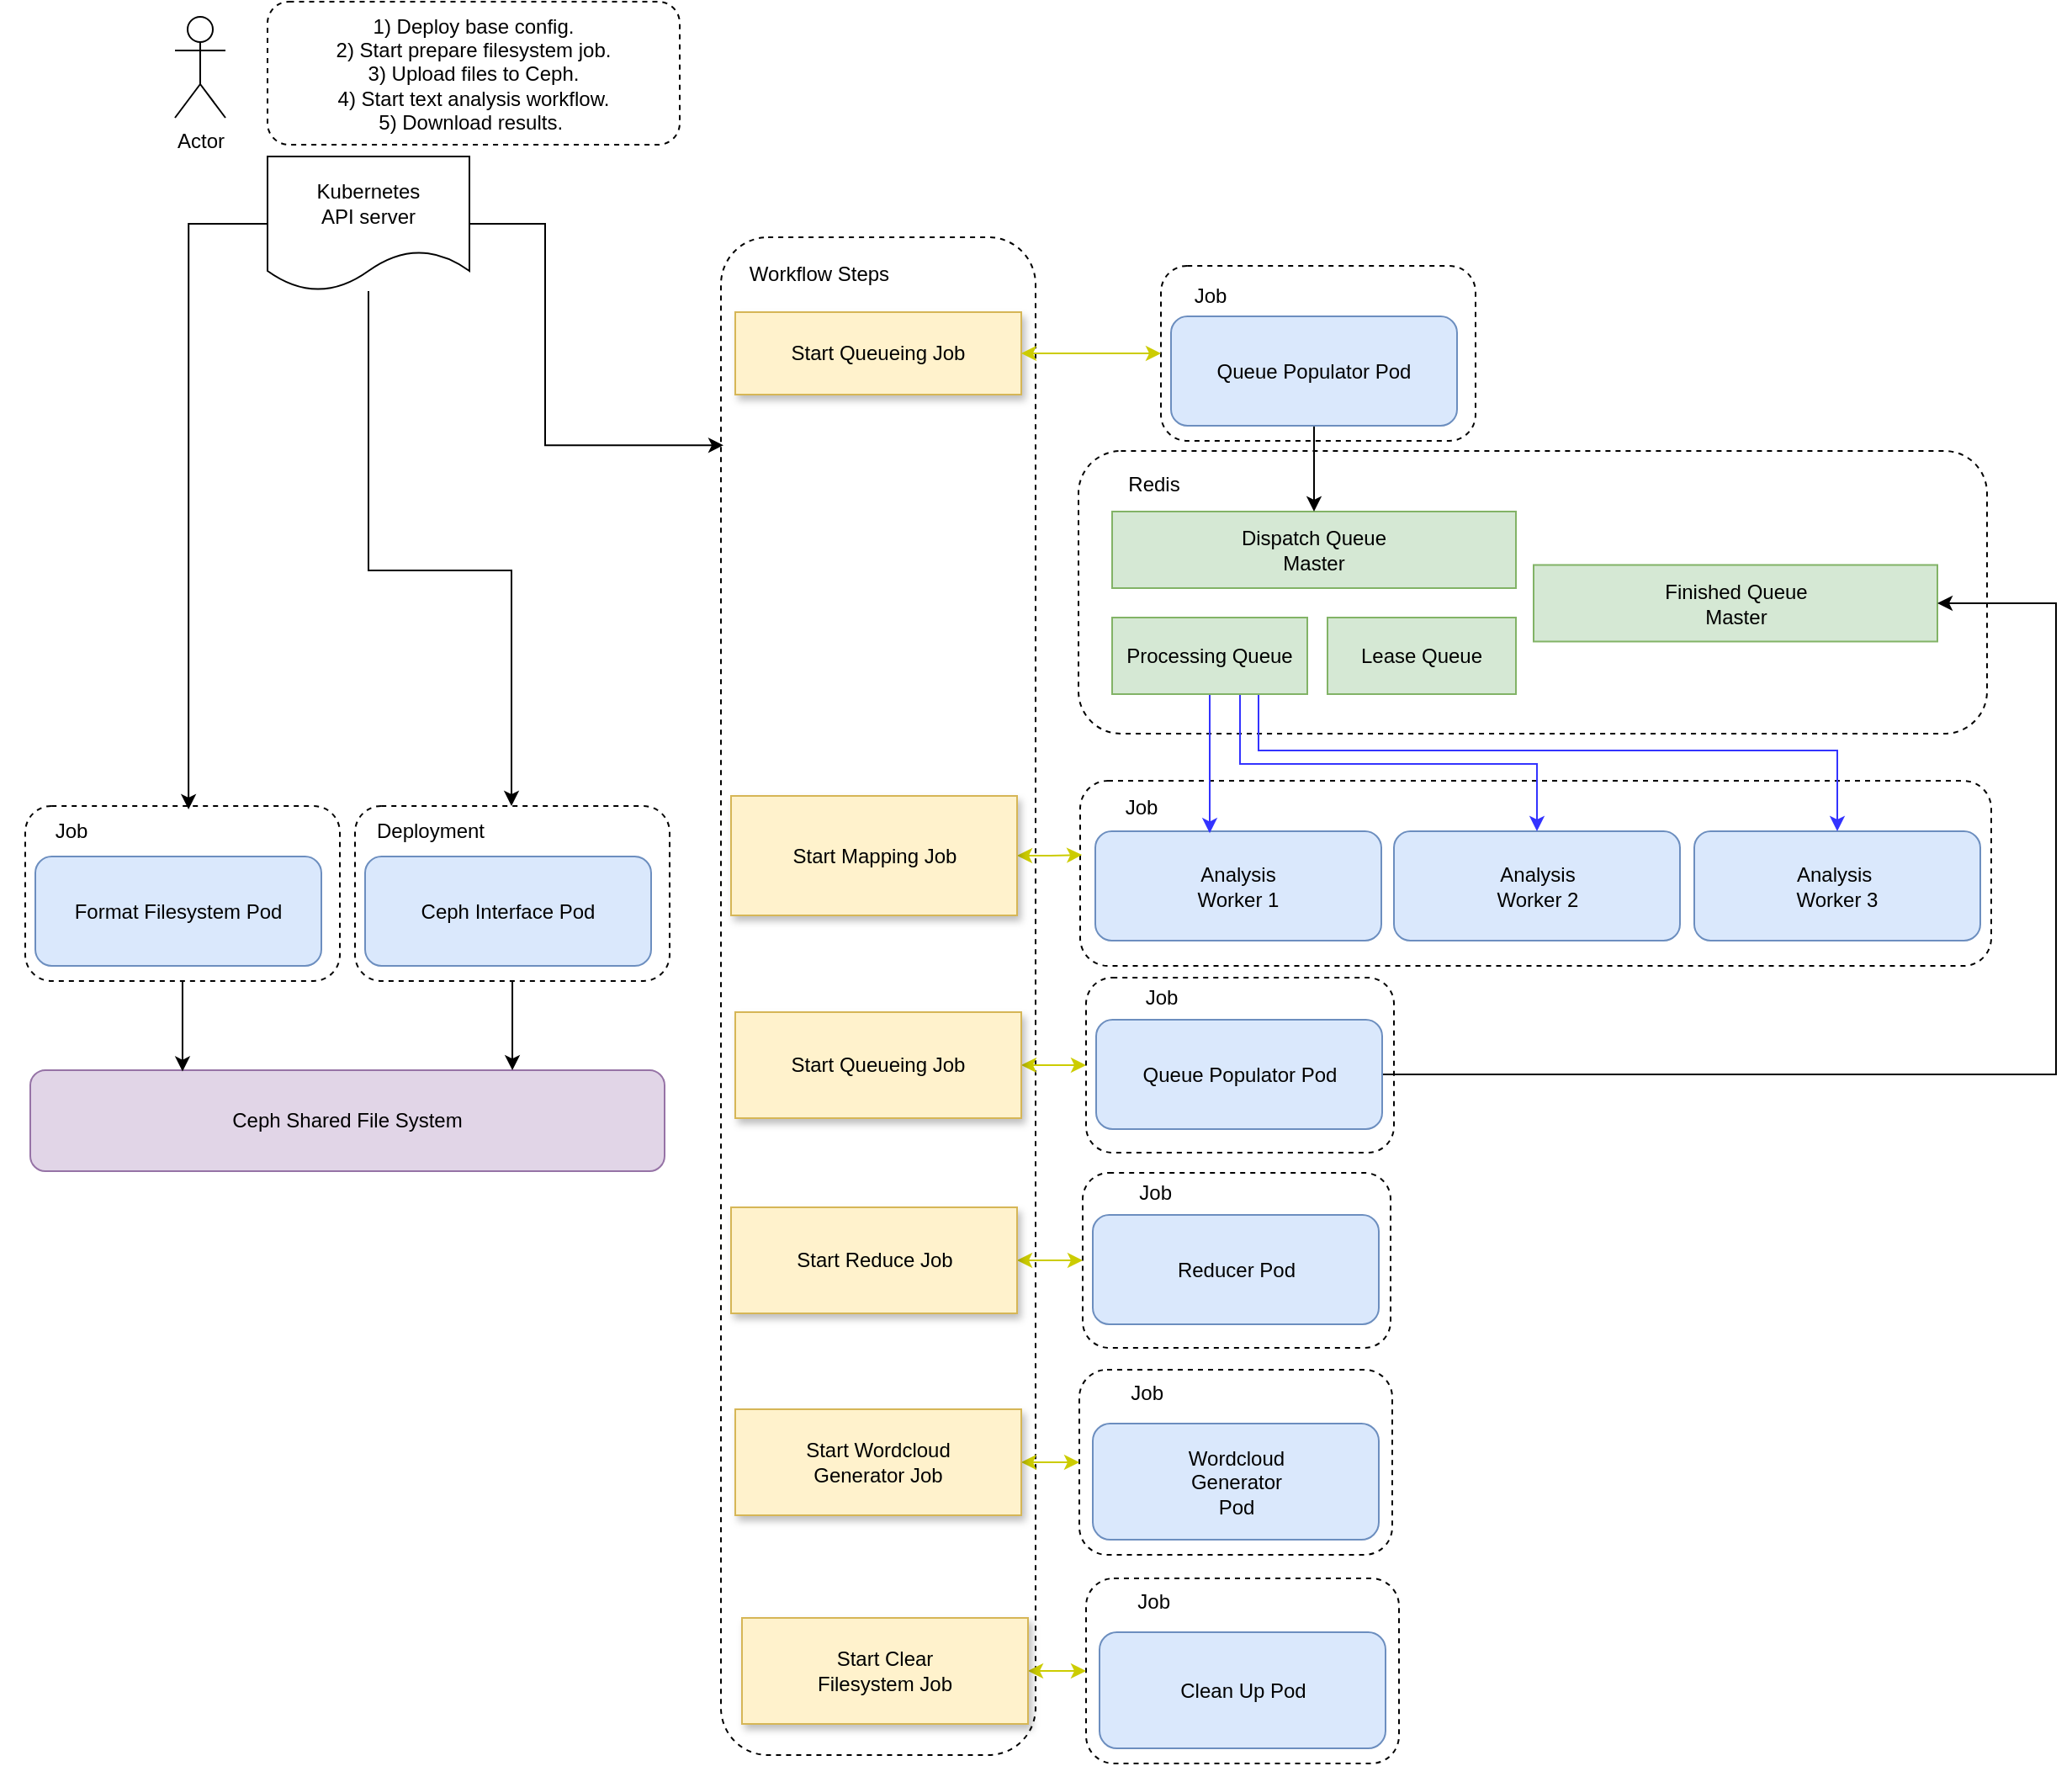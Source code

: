 <mxfile version="13.0.3" type="device"><diagram id="hw8OIMgTD3fqn-eZlIXO" name="Page-1"><mxGraphModel dx="3201" dy="1174" grid="0" gridSize="10" guides="1" tooltips="1" connect="1" arrows="1" fold="1" page="1" pageScale="1" pageWidth="827" pageHeight="1169" math="0" shadow="0"><root><mxCell id="0"/><mxCell id="1" parent="0"/><mxCell id="SoJZPFjFVixbkQtf42Fm-85" value="" style="rounded=1;whiteSpace=wrap;html=1;fillColor=none;dashed=1;" parent="1" vertex="1"><mxGeometry x="-567" y="512" width="187" height="104" as="geometry"/></mxCell><mxCell id="ebKSLEoR_j6pasOLlG8V-31" value="" style="rounded=1;whiteSpace=wrap;html=1;fillColor=none;dashed=1;" parent="1" vertex="1"><mxGeometry x="60" y="497" width="541.5" height="110" as="geometry"/></mxCell><mxCell id="ebKSLEoR_j6pasOLlG8V-30" value="Job " style="text;html=1;strokeColor=none;fillColor=none;align=center;verticalAlign=middle;whiteSpace=wrap;rounded=0;" parent="1" vertex="1"><mxGeometry x="53.5" y="503" width="85" height="20" as="geometry"/></mxCell><mxCell id="ebKSLEoR_j6pasOLlG8V-114" value="" style="rounded=1;whiteSpace=wrap;html=1;fillColor=none;dashed=1;" parent="1" vertex="1"><mxGeometry x="59.5" y="847" width="186" height="110" as="geometry"/></mxCell><mxCell id="ebKSLEoR_j6pasOLlG8V-7" value="" style="rounded=1;whiteSpace=wrap;html=1;fillColor=none;dashed=1;" parent="1" vertex="1"><mxGeometry x="59" y="301" width="540" height="168" as="geometry"/></mxCell><mxCell id="ebKSLEoR_j6pasOLlG8V-101" value="" style="rounded=1;whiteSpace=wrap;html=1;fillColor=none;dashed=1;" parent="1" vertex="1"><mxGeometry x="61.5" y="730" width="183" height="104" as="geometry"/></mxCell><mxCell id="ebKSLEoR_j6pasOLlG8V-85" value="" style="rounded=1;whiteSpace=wrap;html=1;fillColor=none;dashed=1;" parent="1" vertex="1"><mxGeometry x="-153.5" y="174" width="187" height="902" as="geometry"/></mxCell><mxCell id="ebKSLEoR_j6pasOLlG8V-4" value="Analysis &lt;br&gt;Worker 1" style="rounded=1;whiteSpace=wrap;html=1;fillColor=#dae8fc;strokeColor=#6c8ebf;" parent="1" vertex="1"><mxGeometry x="69" y="527" width="170" height="65" as="geometry"/></mxCell><mxCell id="ebKSLEoR_j6pasOLlG8V-5" value="&amp;nbsp;Analysis&amp;nbsp;&lt;br&gt;Worker 2" style="rounded=1;whiteSpace=wrap;html=1;fillColor=#dae8fc;strokeColor=#6c8ebf;" parent="1" vertex="1"><mxGeometry x="246.5" y="527" width="170" height="65" as="geometry"/></mxCell><mxCell id="ebKSLEoR_j6pasOLlG8V-6" value="Analysis&amp;nbsp;&lt;br&gt;Worker 3" style="rounded=1;whiteSpace=wrap;html=1;fillColor=#dae8fc;strokeColor=#6c8ebf;" parent="1" vertex="1"><mxGeometry x="425" y="527" width="170" height="65" as="geometry"/></mxCell><mxCell id="ebKSLEoR_j6pasOLlG8V-8" value="Ceph Shared File System" style="rounded=1;whiteSpace=wrap;html=1;fillColor=#e1d5e7;strokeColor=#9673a6;" parent="1" vertex="1"><mxGeometry x="-564" y="669" width="377" height="60" as="geometry"/></mxCell><mxCell id="ebKSLEoR_j6pasOLlG8V-17" value="Redis" style="text;html=1;strokeColor=none;fillColor=none;align=center;verticalAlign=middle;whiteSpace=wrap;rounded=0;" parent="1" vertex="1"><mxGeometry x="53.5" y="301" width="100" height="40" as="geometry"/></mxCell><mxCell id="ebKSLEoR_j6pasOLlG8V-24" style="edgeStyle=orthogonalEdgeStyle;rounded=0;orthogonalLoop=1;jettySize=auto;html=1;entryX=0.5;entryY=0;entryDx=0;entryDy=0;strokeColor=#3333FF;exitX=0.5;exitY=1;exitDx=0;exitDy=0;" parent="1" source="SoJZPFjFVixbkQtf42Fm-1" target="ebKSLEoR_j6pasOLlG8V-5" edge="1"><mxGeometry relative="1" as="geometry"><Array as="points"><mxPoint x="155" y="445"/><mxPoint x="155" y="487"/><mxPoint x="331" y="487"/></Array><mxPoint x="199" y="399.5" as="sourcePoint"/></mxGeometry></mxCell><mxCell id="ebKSLEoR_j6pasOLlG8V-25" style="edgeStyle=orthogonalEdgeStyle;rounded=0;orthogonalLoop=1;jettySize=auto;html=1;entryX=0.5;entryY=0;entryDx=0;entryDy=0;exitX=0.75;exitY=1;exitDx=0;exitDy=0;strokeColor=#3333FF;" parent="1" source="SoJZPFjFVixbkQtf42Fm-1" target="ebKSLEoR_j6pasOLlG8V-6" edge="1"><mxGeometry relative="1" as="geometry"><mxPoint x="280" y="399.5" as="sourcePoint"/><Array as="points"><mxPoint x="166" y="479"/><mxPoint x="510" y="479"/></Array></mxGeometry></mxCell><mxCell id="ebKSLEoR_j6pasOLlG8V-19" value="Finished Queue&lt;br&gt;Master" style="rounded=0;whiteSpace=wrap;html=1;fillColor=#d5e8d4;strokeColor=#82b366;" parent="1" vertex="1"><mxGeometry x="329.5" y="368.75" width="240" height="45.5" as="geometry"/></mxCell><mxCell id="ebKSLEoR_j6pasOLlG8V-47" style="edgeStyle=orthogonalEdgeStyle;rounded=0;orthogonalLoop=1;jettySize=auto;html=1;entryX=0.5;entryY=0;entryDx=0;entryDy=0;startArrow=classic;startFill=1;" parent="1" source="ebKSLEoR_j6pasOLlG8V-41" edge="1"><mxGeometry relative="1" as="geometry"><Array as="points"><mxPoint x="118" y="347"/><mxPoint x="118" y="347"/></Array><mxPoint x="118.0" y="354" as="targetPoint"/></mxGeometry></mxCell><mxCell id="ebKSLEoR_j6pasOLlG8V-91" style="edgeStyle=orthogonalEdgeStyle;rounded=0;orthogonalLoop=1;jettySize=auto;html=1;entryX=0.5;entryY=0;entryDx=0;entryDy=0;startArrow=classic;startFill=1;" parent="1" source="ebKSLEoR_j6pasOLlG8V-41" edge="1"><mxGeometry relative="1" as="geometry"><Array as="points"><mxPoint x="280" y="345"/><mxPoint x="280" y="345"/></Array><mxPoint x="280" y="354" as="targetPoint"/></mxGeometry></mxCell><mxCell id="ebKSLEoR_j6pasOLlG8V-41" value="Dispatch Queue&lt;br&gt;Master" style="rounded=0;whiteSpace=wrap;html=1;fillColor=#d5e8d4;strokeColor=#82b366;" parent="1" vertex="1"><mxGeometry x="79" y="337" width="240" height="45.5" as="geometry"/></mxCell><mxCell id="ebKSLEoR_j6pasOLlG8V-49" style="edgeStyle=orthogonalEdgeStyle;rounded=0;orthogonalLoop=1;jettySize=auto;html=1;exitX=0.5;exitY=1;exitDx=0;exitDy=0;" parent="1" edge="1"><mxGeometry relative="1" as="geometry"><mxPoint x="449" y="382.5" as="sourcePoint"/><mxPoint x="449" y="382.5" as="targetPoint"/></mxGeometry></mxCell><mxCell id="ebKSLEoR_j6pasOLlG8V-51" value="Reducer Pod" style="rounded=1;whiteSpace=wrap;html=1;fillColor=#dae8fc;strokeColor=#6c8ebf;" parent="1" vertex="1"><mxGeometry x="67.5" y="755" width="170" height="65" as="geometry"/></mxCell><mxCell id="SoJZPFjFVixbkQtf42Fm-56" style="edgeStyle=orthogonalEdgeStyle;rounded=0;orthogonalLoop=1;jettySize=auto;html=1;startArrow=none;startFill=0;endArrow=classic;endFill=1;strokeColor=#000000;entryX=0.519;entryY=0.019;entryDx=0;entryDy=0;entryPerimeter=0;" parent="1" source="ebKSLEoR_j6pasOLlG8V-53" target="SoJZPFjFVixbkQtf42Fm-85" edge="1"><mxGeometry relative="1" as="geometry"><mxPoint x="-452" y="441" as="targetPoint"/><Array as="points"><mxPoint x="-470" y="166"/></Array></mxGeometry></mxCell><mxCell id="SoJZPFjFVixbkQtf42Fm-57" style="edgeStyle=orthogonalEdgeStyle;rounded=0;orthogonalLoop=1;jettySize=auto;html=1;startArrow=none;startFill=0;endArrow=classic;endFill=1;strokeColor=#000000;" parent="1" source="ebKSLEoR_j6pasOLlG8V-53" target="SoJZPFjFVixbkQtf42Fm-82" edge="1"><mxGeometry relative="1" as="geometry"><mxPoint x="-277.941" y="510" as="targetPoint"/><Array as="points"><mxPoint x="-363" y="372"/><mxPoint x="-278" y="372"/></Array></mxGeometry></mxCell><mxCell id="SoJZPFjFVixbkQtf42Fm-60" style="edgeStyle=orthogonalEdgeStyle;rounded=0;orthogonalLoop=1;jettySize=auto;html=1;startArrow=none;startFill=0;endArrow=classic;endFill=1;strokeColor=#000000;entryX=0.008;entryY=0.137;entryDx=0;entryDy=0;entryPerimeter=0;exitX=1;exitY=0.5;exitDx=0;exitDy=0;" parent="1" source="ebKSLEoR_j6pasOLlG8V-53" edge="1" target="ebKSLEoR_j6pasOLlG8V-85"><mxGeometry relative="1" as="geometry"><mxPoint x="-164" y="166" as="targetPoint"/><Array as="points"><mxPoint x="-258" y="166"/><mxPoint x="-258" y="298"/></Array></mxGeometry></mxCell><mxCell id="ebKSLEoR_j6pasOLlG8V-53" value="Kubernetes&lt;br&gt;API server" style="shape=document;whiteSpace=wrap;html=1;boundedLbl=1;fillColor=none;" parent="1" vertex="1"><mxGeometry x="-423" y="126" width="120" height="80" as="geometry"/></mxCell><mxCell id="ebKSLEoR_j6pasOLlG8V-57" value="Wordcloud&lt;br&gt;Generator&lt;br&gt;Pod" style="rounded=1;whiteSpace=wrap;html=1;fillColor=#dae8fc;strokeColor=#6c8ebf;" parent="1" vertex="1"><mxGeometry x="67.5" y="879" width="170" height="69" as="geometry"/></mxCell><mxCell id="ebKSLEoR_j6pasOLlG8V-73" value="Actor" style="shape=umlActor;verticalLabelPosition=bottom;labelBackgroundColor=#ffffff;verticalAlign=top;html=1;outlineConnect=0;fillColor=none;" parent="1" vertex="1"><mxGeometry x="-478" y="43" width="30" height="60" as="geometry"/></mxCell><mxCell id="ebKSLEoR_j6pasOLlG8V-78" value="Workflow Steps" style="text;html=1;strokeColor=none;fillColor=none;align=center;verticalAlign=middle;whiteSpace=wrap;rounded=0;" parent="1" vertex="1"><mxGeometry x="-147.5" y="186" width="103.5" height="20" as="geometry"/></mxCell><mxCell id="ebKSLEoR_j6pasOLlG8V-81" value="Job&amp;nbsp;" style="text;html=1;strokeColor=none;fillColor=none;align=center;verticalAlign=middle;whiteSpace=wrap;rounded=0;" parent="1" vertex="1"><mxGeometry x="63.5" y="732" width="85" height="20" as="geometry"/></mxCell><mxCell id="ebKSLEoR_j6pasOLlG8V-102" value="&lt;span&gt;1) Deploy base config.&lt;/span&gt;&lt;br&gt;&lt;div&gt;&lt;span&gt;2) Start prepare filesystem job.&lt;/span&gt;&lt;/div&gt;&lt;div&gt;&lt;span&gt;3) Upload files to Ceph.&lt;/span&gt;&lt;/div&gt;&lt;span&gt;4) Start text analysis workflow.&lt;br&gt;5) Download results.&amp;nbsp;&lt;/span&gt;" style="rounded=1;whiteSpace=wrap;html=1;dashed=1;fillColor=none;align=center;shadow=0;glass=0;" parent="1" vertex="1"><mxGeometry x="-423" y="34" width="245" height="85" as="geometry"/></mxCell><mxCell id="ebKSLEoR_j6pasOLlG8V-105" value="" style="rounded=1;whiteSpace=wrap;html=1;fillColor=none;dashed=1;" parent="1" vertex="1"><mxGeometry x="108" y="191" width="187" height="104" as="geometry"/></mxCell><mxCell id="SoJZPFjFVixbkQtf42Fm-35" style="edgeStyle=orthogonalEdgeStyle;rounded=0;orthogonalLoop=1;jettySize=auto;html=1;startArrow=none;startFill=0;endArrow=classic;endFill=1;strokeColor=#000000;" parent="1" source="ebKSLEoR_j6pasOLlG8V-106" target="ebKSLEoR_j6pasOLlG8V-41" edge="1"><mxGeometry relative="1" as="geometry"/></mxCell><mxCell id="ebKSLEoR_j6pasOLlG8V-106" value="Queue Populator Pod" style="rounded=1;whiteSpace=wrap;html=1;fillColor=#dae8fc;strokeColor=#6c8ebf;" parent="1" vertex="1"><mxGeometry x="114" y="221" width="170" height="65" as="geometry"/></mxCell><mxCell id="ebKSLEoR_j6pasOLlG8V-107" value="Job" style="text;html=1;strokeColor=none;fillColor=none;align=center;verticalAlign=middle;whiteSpace=wrap;rounded=0;" parent="1" vertex="1"><mxGeometry x="94.5" y="198.5" width="85" height="20" as="geometry"/></mxCell><mxCell id="ebKSLEoR_j6pasOLlG8V-115" value="Job&amp;nbsp;" style="text;html=1;strokeColor=none;fillColor=none;align=center;verticalAlign=middle;whiteSpace=wrap;rounded=0;" parent="1" vertex="1"><mxGeometry x="52" y="850.5" width="98.5" height="20" as="geometry"/></mxCell><mxCell id="SoJZPFjFVixbkQtf42Fm-19" style="edgeStyle=orthogonalEdgeStyle;rounded=0;orthogonalLoop=1;jettySize=auto;html=1;entryX=0.4;entryY=0.018;entryDx=0;entryDy=0;entryPerimeter=0;startArrow=none;startFill=0;endArrow=classic;endFill=1;strokeColor=#3333FF;" parent="1" source="SoJZPFjFVixbkQtf42Fm-1" target="ebKSLEoR_j6pasOLlG8V-4" edge="1"><mxGeometry relative="1" as="geometry"/></mxCell><mxCell id="SoJZPFjFVixbkQtf42Fm-1" value="Processing Queue" style="rounded=0;whiteSpace=wrap;html=1;fillColor=#d5e8d4;strokeColor=#82b366;" parent="1" vertex="1"><mxGeometry x="79" y="400" width="116" height="45.5" as="geometry"/></mxCell><mxCell id="SoJZPFjFVixbkQtf42Fm-2" value="Lease Queue" style="rounded=0;whiteSpace=wrap;html=1;fillColor=#d5e8d4;strokeColor=#82b366;" parent="1" vertex="1"><mxGeometry x="207" y="400" width="112" height="45.5" as="geometry"/></mxCell><mxCell id="SoJZPFjFVixbkQtf42Fm-16" style="edgeStyle=orthogonalEdgeStyle;rounded=0;orthogonalLoop=1;jettySize=auto;html=1;entryX=0.002;entryY=0.4;entryDx=0;entryDy=0;entryPerimeter=0;startArrow=classic;startFill=1;endArrow=classic;endFill=1;strokeColor=#CCCC00;" parent="1" source="SoJZPFjFVixbkQtf42Fm-8" target="ebKSLEoR_j6pasOLlG8V-31" edge="1"><mxGeometry relative="1" as="geometry"/></mxCell><mxCell id="SoJZPFjFVixbkQtf42Fm-8" value="Start Mapping Job" style="rounded=0;whiteSpace=wrap;html=1;fillColor=#fff2cc;strokeColor=#d6b656;shadow=1;" parent="1" vertex="1"><mxGeometry x="-147.5" y="506" width="170" height="71" as="geometry"/></mxCell><mxCell id="SoJZPFjFVixbkQtf42Fm-26" style="edgeStyle=orthogonalEdgeStyle;rounded=0;orthogonalLoop=1;jettySize=auto;html=1;entryX=0;entryY=0.5;entryDx=0;entryDy=0;startArrow=classic;startFill=1;endArrow=classic;endFill=1;strokeColor=#CCCC00;" parent="1" source="SoJZPFjFVixbkQtf42Fm-20" target="SoJZPFjFVixbkQtf42Fm-21" edge="1"><mxGeometry relative="1" as="geometry"/></mxCell><mxCell id="SoJZPFjFVixbkQtf42Fm-20" value="Start Queueing Job" style="rounded=0;whiteSpace=wrap;html=1;fillColor=#fff2cc;strokeColor=#d6b656;shadow=1;" parent="1" vertex="1"><mxGeometry x="-145" y="634.5" width="170" height="63" as="geometry"/></mxCell><mxCell id="SoJZPFjFVixbkQtf42Fm-21" value="" style="rounded=1;whiteSpace=wrap;html=1;fillColor=none;dashed=1;" parent="1" vertex="1"><mxGeometry x="63.5" y="614" width="183" height="104" as="geometry"/></mxCell><mxCell id="SoJZPFjFVixbkQtf42Fm-29" style="edgeStyle=orthogonalEdgeStyle;rounded=0;orthogonalLoop=1;jettySize=auto;html=1;entryX=1;entryY=0.5;entryDx=0;entryDy=0;startArrow=none;startFill=0;endArrow=classic;endFill=1;strokeColor=#000000;" parent="1" source="SoJZPFjFVixbkQtf42Fm-22" target="ebKSLEoR_j6pasOLlG8V-19" edge="1"><mxGeometry relative="1" as="geometry"><Array as="points"><mxPoint x="640" y="671"/><mxPoint x="640" y="391"/></Array></mxGeometry></mxCell><mxCell id="SoJZPFjFVixbkQtf42Fm-22" value="Queue Populator Pod" style="rounded=1;whiteSpace=wrap;html=1;fillColor=#dae8fc;strokeColor=#6c8ebf;" parent="1" vertex="1"><mxGeometry x="69.5" y="639" width="170" height="65" as="geometry"/></mxCell><mxCell id="SoJZPFjFVixbkQtf42Fm-23" value="Job" style="text;html=1;strokeColor=none;fillColor=none;align=center;verticalAlign=middle;whiteSpace=wrap;rounded=0;" parent="1" vertex="1"><mxGeometry x="65.5" y="616" width="85" height="20" as="geometry"/></mxCell><mxCell id="SoJZPFjFVixbkQtf42Fm-28" style="edgeStyle=orthogonalEdgeStyle;rounded=0;orthogonalLoop=1;jettySize=auto;html=1;entryX=0;entryY=0.5;entryDx=0;entryDy=0;startArrow=classic;startFill=1;endArrow=classic;endFill=1;strokeColor=#CCCC00;" parent="1" source="SoJZPFjFVixbkQtf42Fm-27" target="ebKSLEoR_j6pasOLlG8V-101" edge="1"><mxGeometry relative="1" as="geometry"/></mxCell><mxCell id="SoJZPFjFVixbkQtf42Fm-27" value="Start Reduce Job" style="rounded=0;whiteSpace=wrap;html=1;fillColor=#fff2cc;strokeColor=#d6b656;shadow=1;" parent="1" vertex="1"><mxGeometry x="-147.5" y="750.5" width="170" height="63" as="geometry"/></mxCell><mxCell id="SoJZPFjFVixbkQtf42Fm-33" style="edgeStyle=orthogonalEdgeStyle;rounded=0;orthogonalLoop=1;jettySize=auto;html=1;entryX=0;entryY=0.5;entryDx=0;entryDy=0;startArrow=classic;startFill=1;endArrow=classic;endFill=1;strokeColor=#CCCC00;" parent="1" source="SoJZPFjFVixbkQtf42Fm-32" target="ebKSLEoR_j6pasOLlG8V-114" edge="1"><mxGeometry relative="1" as="geometry"/></mxCell><mxCell id="SoJZPFjFVixbkQtf42Fm-32" value="Start Wordcloud &lt;br&gt;Generator Job" style="rounded=0;whiteSpace=wrap;html=1;fillColor=#fff2cc;strokeColor=#d6b656;shadow=1;" parent="1" vertex="1"><mxGeometry x="-145" y="870.5" width="170" height="63" as="geometry"/></mxCell><mxCell id="SoJZPFjFVixbkQtf42Fm-42" value="Start Queueing&amp;nbsp;Job" style="rounded=0;whiteSpace=wrap;html=1;fillColor=#fff2cc;strokeColor=#d6b656;shadow=1;" parent="1" vertex="1"><mxGeometry x="-145" y="218.5" width="170" height="49" as="geometry"/></mxCell><mxCell id="SoJZPFjFVixbkQtf42Fm-45" value="" style="rounded=1;whiteSpace=wrap;html=1;fillColor=none;dashed=1;" parent="1" vertex="1"><mxGeometry x="63.5" y="971" width="186" height="110" as="geometry"/></mxCell><mxCell id="SoJZPFjFVixbkQtf42Fm-46" value="Clean Up Pod" style="rounded=1;whiteSpace=wrap;html=1;fillColor=#dae8fc;strokeColor=#6c8ebf;" parent="1" vertex="1"><mxGeometry x="71.5" y="1003" width="170" height="69" as="geometry"/></mxCell><mxCell id="SoJZPFjFVixbkQtf42Fm-47" value="Job&amp;nbsp;" style="text;html=1;strokeColor=none;fillColor=none;align=center;verticalAlign=middle;whiteSpace=wrap;rounded=0;" parent="1" vertex="1"><mxGeometry x="56" y="974.5" width="98.5" height="20" as="geometry"/></mxCell><mxCell id="SoJZPFjFVixbkQtf42Fm-48" style="edgeStyle=orthogonalEdgeStyle;rounded=0;orthogonalLoop=1;jettySize=auto;html=1;entryX=0;entryY=0.5;entryDx=0;entryDy=0;startArrow=classic;startFill=1;endArrow=classic;endFill=1;strokeColor=#CCCC00;" parent="1" source="SoJZPFjFVixbkQtf42Fm-49" target="SoJZPFjFVixbkQtf42Fm-45" edge="1"><mxGeometry relative="1" as="geometry"/></mxCell><mxCell id="SoJZPFjFVixbkQtf42Fm-49" value="Start Clear &lt;br&gt;Filesystem Job" style="rounded=0;whiteSpace=wrap;html=1;fillColor=#fff2cc;strokeColor=#d6b656;shadow=1;" parent="1" vertex="1"><mxGeometry x="-141" y="994.5" width="170" height="63" as="geometry"/></mxCell><mxCell id="SoJZPFjFVixbkQtf42Fm-66" style="edgeStyle=orthogonalEdgeStyle;rounded=0;orthogonalLoop=1;jettySize=auto;html=1;entryX=0;entryY=0.5;entryDx=0;entryDy=0;startArrow=classic;startFill=1;endArrow=classic;endFill=1;strokeColor=#CCCC00;exitX=1;exitY=0.5;exitDx=0;exitDy=0;" parent="1" source="SoJZPFjFVixbkQtf42Fm-42" target="ebKSLEoR_j6pasOLlG8V-105" edge="1"><mxGeometry relative="1" as="geometry"><mxPoint x="32.5" y="551.486" as="sourcePoint"/><mxPoint x="71.083" y="551" as="targetPoint"/></mxGeometry></mxCell><mxCell id="SoJZPFjFVixbkQtf42Fm-89" style="edgeStyle=orthogonalEdgeStyle;rounded=0;orthogonalLoop=1;jettySize=auto;html=1;entryX=0.76;entryY=0.001;entryDx=0;entryDy=0;entryPerimeter=0;startArrow=none;startFill=0;endArrow=classic;endFill=1;strokeColor=#000000;" parent="1" source="SoJZPFjFVixbkQtf42Fm-82" target="ebKSLEoR_j6pasOLlG8V-8" edge="1"><mxGeometry relative="1" as="geometry"/></mxCell><mxCell id="SoJZPFjFVixbkQtf42Fm-82" value="" style="rounded=1;whiteSpace=wrap;html=1;fillColor=none;dashed=1;" parent="1" vertex="1"><mxGeometry x="-371" y="512" width="187" height="104" as="geometry"/></mxCell><mxCell id="SoJZPFjFVixbkQtf42Fm-83" value="Ceph Interface Pod" style="rounded=1;whiteSpace=wrap;html=1;fillColor=#dae8fc;strokeColor=#6c8ebf;" parent="1" vertex="1"><mxGeometry x="-365" y="542" width="170" height="65" as="geometry"/></mxCell><mxCell id="SoJZPFjFVixbkQtf42Fm-84" value="Deployment" style="text;html=1;strokeColor=none;fillColor=none;align=center;verticalAlign=middle;whiteSpace=wrap;rounded=0;" parent="1" vertex="1"><mxGeometry x="-391" y="517" width="130" height="20" as="geometry"/></mxCell><mxCell id="SoJZPFjFVixbkQtf42Fm-86" value="Format Filesystem Pod" style="rounded=1;whiteSpace=wrap;html=1;fillColor=#dae8fc;strokeColor=#6c8ebf;" parent="1" vertex="1"><mxGeometry x="-561" y="542" width="170" height="65" as="geometry"/></mxCell><mxCell id="SoJZPFjFVixbkQtf42Fm-87" value="Job" style="text;html=1;strokeColor=none;fillColor=none;align=center;verticalAlign=middle;whiteSpace=wrap;rounded=0;" parent="1" vertex="1"><mxGeometry x="-582" y="517" width="85" height="20" as="geometry"/></mxCell><mxCell id="SoJZPFjFVixbkQtf42Fm-88" style="edgeStyle=orthogonalEdgeStyle;rounded=0;orthogonalLoop=1;jettySize=auto;html=1;entryX=0.24;entryY=0.013;entryDx=0;entryDy=0;entryPerimeter=0;startArrow=none;startFill=0;endArrow=classic;endFill=1;strokeColor=#000000;" parent="1" source="SoJZPFjFVixbkQtf42Fm-85" target="ebKSLEoR_j6pasOLlG8V-8" edge="1"><mxGeometry relative="1" as="geometry"/></mxCell></root></mxGraphModel></diagram></mxfile>